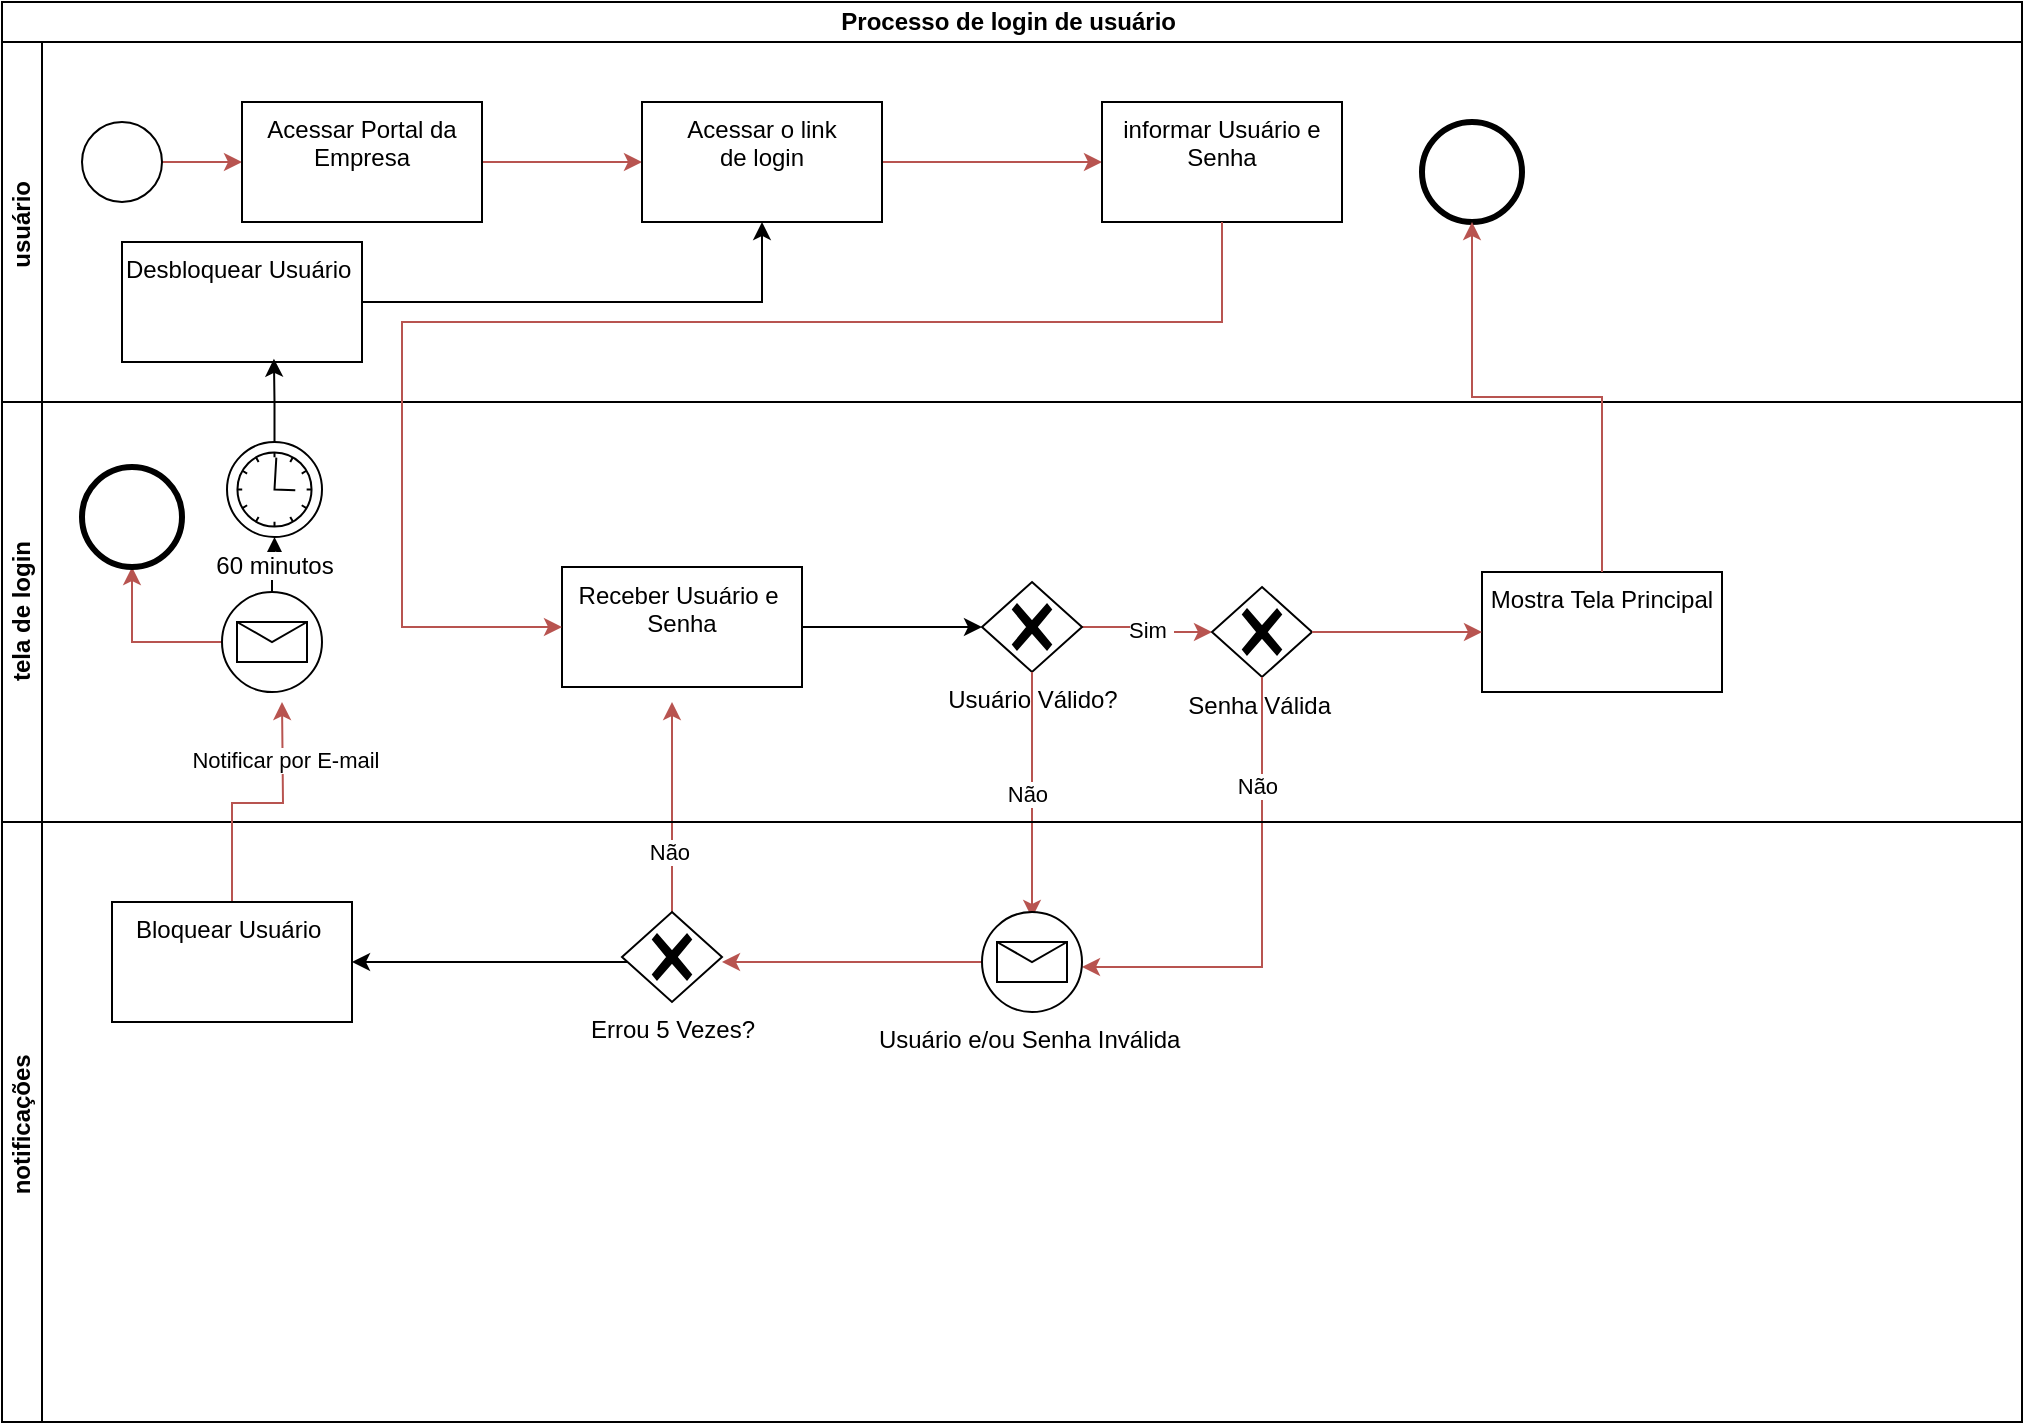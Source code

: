 <mxfile version="24.7.16">
  <diagram name="Página-1" id="iztAj0njowZ3JJKUc7U6">
    <mxGraphModel dx="1050" dy="522" grid="1" gridSize="10" guides="1" tooltips="1" connect="1" arrows="1" fold="1" page="1" pageScale="1" pageWidth="827" pageHeight="1169" math="0" shadow="0">
      <root>
        <mxCell id="0" />
        <mxCell id="1" parent="0" />
        <mxCell id="K2zvp9Cle3BON6LFUC2D-2" value="Processo de login de usuário&amp;nbsp;" style="swimlane;html=1;childLayout=stackLayout;resizeParent=1;resizeParentMax=0;horizontal=1;startSize=20;horizontalStack=0;whiteSpace=wrap;" vertex="1" parent="1">
          <mxGeometry x="10" y="70" width="1010" height="710" as="geometry" />
        </mxCell>
        <mxCell id="K2zvp9Cle3BON6LFUC2D-3" value="usuário&amp;nbsp;" style="swimlane;html=1;startSize=20;horizontal=0;" vertex="1" parent="K2zvp9Cle3BON6LFUC2D-2">
          <mxGeometry y="20" width="1010" height="180" as="geometry" />
        </mxCell>
        <mxCell id="K2zvp9Cle3BON6LFUC2D-12" value="" style="edgeStyle=orthogonalEdgeStyle;rounded=0;orthogonalLoop=1;jettySize=auto;html=1;fillColor=#f8cecc;strokeColor=#b85450;" edge="1" parent="K2zvp9Cle3BON6LFUC2D-3" source="K2zvp9Cle3BON6LFUC2D-8" target="K2zvp9Cle3BON6LFUC2D-11">
          <mxGeometry relative="1" as="geometry" />
        </mxCell>
        <mxCell id="K2zvp9Cle3BON6LFUC2D-8" value="" style="points=[[0.145,0.145,0],[0.5,0,0],[0.855,0.145,0],[1,0.5,0],[0.855,0.855,0],[0.5,1,0],[0.145,0.855,0],[0,0.5,0]];shape=mxgraph.bpmn.event;html=1;verticalLabelPosition=bottom;labelBackgroundColor=#ffffff;verticalAlign=top;align=center;perimeter=ellipsePerimeter;outlineConnect=0;aspect=fixed;outline=standard;symbol=general;" vertex="1" parent="K2zvp9Cle3BON6LFUC2D-3">
          <mxGeometry x="40" y="40" width="40" height="40" as="geometry" />
        </mxCell>
        <mxCell id="K2zvp9Cle3BON6LFUC2D-14" value="" style="edgeStyle=orthogonalEdgeStyle;rounded=0;orthogonalLoop=1;jettySize=auto;html=1;fillColor=#f8cecc;strokeColor=#b85450;" edge="1" parent="K2zvp9Cle3BON6LFUC2D-3" source="K2zvp9Cle3BON6LFUC2D-11" target="K2zvp9Cle3BON6LFUC2D-13">
          <mxGeometry relative="1" as="geometry" />
        </mxCell>
        <mxCell id="K2zvp9Cle3BON6LFUC2D-11" value="Acessar Portal da Empresa" style="whiteSpace=wrap;html=1;verticalAlign=top;labelBackgroundColor=#ffffff;" vertex="1" parent="K2zvp9Cle3BON6LFUC2D-3">
          <mxGeometry x="120" y="30" width="120" height="60" as="geometry" />
        </mxCell>
        <mxCell id="K2zvp9Cle3BON6LFUC2D-17" style="edgeStyle=orthogonalEdgeStyle;rounded=0;orthogonalLoop=1;jettySize=auto;html=1;entryX=0;entryY=0.5;entryDx=0;entryDy=0;fillColor=#f8cecc;strokeColor=#b85450;" edge="1" parent="K2zvp9Cle3BON6LFUC2D-3" source="K2zvp9Cle3BON6LFUC2D-13" target="K2zvp9Cle3BON6LFUC2D-15">
          <mxGeometry relative="1" as="geometry" />
        </mxCell>
        <mxCell id="K2zvp9Cle3BON6LFUC2D-13" value="Acessar o link&lt;div&gt;de login&lt;/div&gt;&lt;div&gt;&lt;br&gt;&lt;/div&gt;" style="whiteSpace=wrap;html=1;verticalAlign=top;labelBackgroundColor=#ffffff;" vertex="1" parent="K2zvp9Cle3BON6LFUC2D-3">
          <mxGeometry x="320" y="30" width="120" height="60" as="geometry" />
        </mxCell>
        <mxCell id="K2zvp9Cle3BON6LFUC2D-15" value="informar Usuário e Senha" style="whiteSpace=wrap;html=1;verticalAlign=top;labelBackgroundColor=#ffffff;" vertex="1" parent="K2zvp9Cle3BON6LFUC2D-3">
          <mxGeometry x="550" y="30" width="120" height="60" as="geometry" />
        </mxCell>
        <mxCell id="K2zvp9Cle3BON6LFUC2D-39" value="" style="points=[[0.145,0.145,0],[0.5,0,0],[0.855,0.145,0],[1,0.5,0],[0.855,0.855,0],[0.5,1,0],[0.145,0.855,0],[0,0.5,0]];shape=mxgraph.bpmn.event;html=1;verticalLabelPosition=bottom;labelBackgroundColor=#ffffff;verticalAlign=top;align=center;perimeter=ellipsePerimeter;outlineConnect=0;aspect=fixed;outline=end;symbol=terminate2;" vertex="1" parent="K2zvp9Cle3BON6LFUC2D-3">
          <mxGeometry x="710" y="40" width="50" height="50" as="geometry" />
        </mxCell>
        <mxCell id="K2zvp9Cle3BON6LFUC2D-65" style="edgeStyle=orthogonalEdgeStyle;rounded=0;orthogonalLoop=1;jettySize=auto;html=1;entryX=0.5;entryY=1;entryDx=0;entryDy=0;" edge="1" parent="K2zvp9Cle3BON6LFUC2D-3" source="K2zvp9Cle3BON6LFUC2D-62" target="K2zvp9Cle3BON6LFUC2D-13">
          <mxGeometry relative="1" as="geometry" />
        </mxCell>
        <mxCell id="K2zvp9Cle3BON6LFUC2D-62" value="Desbloquear Usuário&amp;nbsp;" style="whiteSpace=wrap;html=1;verticalAlign=top;labelBackgroundColor=#ffffff;" vertex="1" parent="K2zvp9Cle3BON6LFUC2D-3">
          <mxGeometry x="60" y="100" width="120" height="60" as="geometry" />
        </mxCell>
        <mxCell id="K2zvp9Cle3BON6LFUC2D-6" value="tela de login" style="swimlane;html=1;startSize=20;horizontal=0;" vertex="1" parent="K2zvp9Cle3BON6LFUC2D-2">
          <mxGeometry y="200" width="1010" height="210" as="geometry" />
        </mxCell>
        <mxCell id="K2zvp9Cle3BON6LFUC2D-18" value="Receber Usuário e&amp;nbsp;&lt;div&gt;Senha&lt;/div&gt;" style="whiteSpace=wrap;html=1;verticalAlign=top;labelBackgroundColor=#ffffff;" vertex="1" parent="K2zvp9Cle3BON6LFUC2D-6">
          <mxGeometry x="280" y="82.5" width="120" height="60" as="geometry" />
        </mxCell>
        <mxCell id="K2zvp9Cle3BON6LFUC2D-37" value="Mostra Tela Principal" style="whiteSpace=wrap;html=1;verticalAlign=top;labelBackgroundColor=#ffffff;" vertex="1" parent="K2zvp9Cle3BON6LFUC2D-6">
          <mxGeometry x="740" y="85" width="120" height="60" as="geometry" />
        </mxCell>
        <mxCell id="K2zvp9Cle3BON6LFUC2D-24" value="" style="edgeStyle=orthogonalEdgeStyle;rounded=0;orthogonalLoop=1;jettySize=auto;html=1;fillColor=#f8cecc;strokeColor=#b85450;" edge="1" parent="K2zvp9Cle3BON6LFUC2D-6" source="K2zvp9Cle3BON6LFUC2D-20" target="K2zvp9Cle3BON6LFUC2D-23">
          <mxGeometry relative="1" as="geometry" />
        </mxCell>
        <mxCell id="K2zvp9Cle3BON6LFUC2D-25" value="Sim&amp;nbsp;" style="edgeLabel;html=1;align=center;verticalAlign=middle;resizable=0;points=[];" vertex="1" connectable="0" parent="K2zvp9Cle3BON6LFUC2D-24">
          <mxGeometry x="-0.007" y="1" relative="1" as="geometry">
            <mxPoint as="offset" />
          </mxGeometry>
        </mxCell>
        <mxCell id="K2zvp9Cle3BON6LFUC2D-20" value="Usuário Válido?" style="points=[[0.25,0.25,0],[0.5,0,0],[0.75,0.25,0],[1,0.5,0],[0.75,0.75,0],[0.5,1,0],[0.25,0.75,0],[0,0.5,0]];shape=mxgraph.bpmn.gateway2;html=1;verticalLabelPosition=bottom;labelBackgroundColor=#ffffff;verticalAlign=top;align=center;perimeter=rhombusPerimeter;outlineConnect=0;outline=none;symbol=none;gwType=exclusive;direction=east;" vertex="1" parent="K2zvp9Cle3BON6LFUC2D-6">
          <mxGeometry x="490" y="90" width="50" height="45" as="geometry" />
        </mxCell>
        <mxCell id="K2zvp9Cle3BON6LFUC2D-23" value="Senha Válida&amp;nbsp;" style="points=[[0.25,0.25,0],[0.5,0,0],[0.75,0.25,0],[1,0.5,0],[0.75,0.75,0],[0.5,1,0],[0.25,0.75,0],[0,0.5,0]];shape=mxgraph.bpmn.gateway2;html=1;verticalLabelPosition=bottom;labelBackgroundColor=#ffffff;verticalAlign=top;align=center;perimeter=rhombusPerimeter;outlineConnect=0;outline=none;symbol=none;gwType=exclusive;" vertex="1" parent="K2zvp9Cle3BON6LFUC2D-6">
          <mxGeometry x="605" y="92.5" width="50" height="45" as="geometry" />
        </mxCell>
        <mxCell id="K2zvp9Cle3BON6LFUC2D-30" style="edgeStyle=orthogonalEdgeStyle;rounded=0;orthogonalLoop=1;jettySize=auto;html=1;fillColor=#f8cecc;strokeColor=#b85450;" edge="1" parent="K2zvp9Cle3BON6LFUC2D-6" source="K2zvp9Cle3BON6LFUC2D-20">
          <mxGeometry relative="1" as="geometry">
            <mxPoint x="515" y="258" as="targetPoint" />
            <Array as="points">
              <mxPoint x="515" y="227.5" />
              <mxPoint x="515" y="227.5" />
            </Array>
          </mxGeometry>
        </mxCell>
        <mxCell id="K2zvp9Cle3BON6LFUC2D-32" value="Não&amp;nbsp;" style="edgeLabel;html=1;align=center;verticalAlign=middle;resizable=0;points=[];" vertex="1" connectable="0" parent="K2zvp9Cle3BON6LFUC2D-30">
          <mxGeometry x="-0.008" y="-1" relative="1" as="geometry">
            <mxPoint as="offset" />
          </mxGeometry>
        </mxCell>
        <mxCell id="K2zvp9Cle3BON6LFUC2D-35" style="edgeStyle=orthogonalEdgeStyle;rounded=0;orthogonalLoop=1;jettySize=auto;html=1;entryX=1;entryY=0.5;entryDx=0;entryDy=0;entryPerimeter=0;fillColor=#f8cecc;strokeColor=#b85450;" edge="1" parent="K2zvp9Cle3BON6LFUC2D-6" source="K2zvp9Cle3BON6LFUC2D-23">
          <mxGeometry relative="1" as="geometry">
            <mxPoint x="540" y="282.5" as="targetPoint" />
            <Array as="points">
              <mxPoint x="630" y="282.5" />
            </Array>
          </mxGeometry>
        </mxCell>
        <mxCell id="K2zvp9Cle3BON6LFUC2D-36" value="Não&amp;nbsp;" style="edgeLabel;html=1;align=center;verticalAlign=middle;resizable=0;points=[];" vertex="1" connectable="0" parent="K2zvp9Cle3BON6LFUC2D-35">
          <mxGeometry x="-0.536" y="-1" relative="1" as="geometry">
            <mxPoint as="offset" />
          </mxGeometry>
        </mxCell>
        <mxCell id="K2zvp9Cle3BON6LFUC2D-49" style="edgeStyle=orthogonalEdgeStyle;rounded=0;orthogonalLoop=1;jettySize=auto;html=1;fillColor=#f8cecc;strokeColor=#b85450;" edge="1" parent="K2zvp9Cle3BON6LFUC2D-6">
          <mxGeometry relative="1" as="geometry">
            <mxPoint x="335" y="150" as="targetPoint" />
            <mxPoint x="335" y="257.5" as="sourcePoint" />
          </mxGeometry>
        </mxCell>
        <mxCell id="K2zvp9Cle3BON6LFUC2D-50" value="Não&amp;nbsp;" style="edgeLabel;html=1;align=center;verticalAlign=middle;resizable=0;points=[];" vertex="1" connectable="0" parent="K2zvp9Cle3BON6LFUC2D-49">
          <mxGeometry x="-0.398" relative="1" as="geometry">
            <mxPoint as="offset" />
          </mxGeometry>
        </mxCell>
        <mxCell id="K2zvp9Cle3BON6LFUC2D-45" style="edgeStyle=orthogonalEdgeStyle;rounded=0;orthogonalLoop=1;jettySize=auto;html=1;entryX=1;entryY=0.5;entryDx=0;entryDy=0;entryPerimeter=0;fillColor=#f8cecc;strokeColor=#b85450;" edge="1" parent="K2zvp9Cle3BON6LFUC2D-6">
          <mxGeometry relative="1" as="geometry">
            <mxPoint x="490" y="280" as="sourcePoint" />
            <mxPoint x="360" y="280" as="targetPoint" />
          </mxGeometry>
        </mxCell>
        <mxCell id="K2zvp9Cle3BON6LFUC2D-41" style="edgeStyle=orthogonalEdgeStyle;rounded=0;orthogonalLoop=1;jettySize=auto;html=1;entryX=0;entryY=0.5;entryDx=0;entryDy=0;entryPerimeter=0;" edge="1" parent="K2zvp9Cle3BON6LFUC2D-6" source="K2zvp9Cle3BON6LFUC2D-18" target="K2zvp9Cle3BON6LFUC2D-20">
          <mxGeometry relative="1" as="geometry" />
        </mxCell>
        <mxCell id="K2zvp9Cle3BON6LFUC2D-38" value="" style="edgeStyle=orthogonalEdgeStyle;rounded=0;orthogonalLoop=1;jettySize=auto;html=1;fillColor=#f8cecc;strokeColor=#b85450;" edge="1" parent="K2zvp9Cle3BON6LFUC2D-6" source="K2zvp9Cle3BON6LFUC2D-23" target="K2zvp9Cle3BON6LFUC2D-37">
          <mxGeometry relative="1" as="geometry" />
        </mxCell>
        <mxCell id="K2zvp9Cle3BON6LFUC2D-56" style="edgeStyle=orthogonalEdgeStyle;rounded=0;orthogonalLoop=1;jettySize=auto;html=1;fillColor=#f8cecc;strokeColor=#b85450;" edge="1" parent="K2zvp9Cle3BON6LFUC2D-6" source="K2zvp9Cle3BON6LFUC2D-53" target="K2zvp9Cle3BON6LFUC2D-54">
          <mxGeometry relative="1" as="geometry" />
        </mxCell>
        <mxCell id="K2zvp9Cle3BON6LFUC2D-66" value="" style="edgeStyle=orthogonalEdgeStyle;rounded=0;orthogonalLoop=1;jettySize=auto;html=1;" edge="1" parent="K2zvp9Cle3BON6LFUC2D-6" source="K2zvp9Cle3BON6LFUC2D-53" target="K2zvp9Cle3BON6LFUC2D-59">
          <mxGeometry relative="1" as="geometry" />
        </mxCell>
        <mxCell id="K2zvp9Cle3BON6LFUC2D-53" value="" style="points=[[0.145,0.145,0],[0.5,0,0],[0.855,0.145,0],[1,0.5,0],[0.855,0.855,0],[0.5,1,0],[0.145,0.855,0],[0,0.5,0]];shape=mxgraph.bpmn.event;html=1;verticalLabelPosition=bottom;labelBackgroundColor=#ffffff;verticalAlign=top;align=center;perimeter=ellipsePerimeter;outlineConnect=0;aspect=fixed;outline=standard;symbol=message;" vertex="1" parent="K2zvp9Cle3BON6LFUC2D-6">
          <mxGeometry x="110" y="95" width="50" height="50" as="geometry" />
        </mxCell>
        <mxCell id="K2zvp9Cle3BON6LFUC2D-54" value="" style="points=[[0.145,0.145,0],[0.5,0,0],[0.855,0.145,0],[1,0.5,0],[0.855,0.855,0],[0.5,1,0],[0.145,0.855,0],[0,0.5,0]];shape=mxgraph.bpmn.event;html=1;verticalLabelPosition=bottom;labelBackgroundColor=#ffffff;verticalAlign=top;align=center;perimeter=ellipsePerimeter;outlineConnect=0;aspect=fixed;outline=end;symbol=terminate2;" vertex="1" parent="K2zvp9Cle3BON6LFUC2D-6">
          <mxGeometry x="40" y="32.5" width="50" height="50" as="geometry" />
        </mxCell>
        <mxCell id="K2zvp9Cle3BON6LFUC2D-59" value="60 minutos" style="points=[[0.145,0.145,0],[0.5,0,0],[0.855,0.145,0],[1,0.5,0],[0.855,0.855,0],[0.5,1,0],[0.145,0.855,0],[0,0.5,0]];shape=mxgraph.bpmn.event;html=1;verticalLabelPosition=bottom;labelBackgroundColor=#ffffff;verticalAlign=top;align=center;perimeter=ellipsePerimeter;outlineConnect=0;aspect=fixed;outline=standard;symbol=timer;" vertex="1" parent="K2zvp9Cle3BON6LFUC2D-6">
          <mxGeometry x="112.5" y="20" width="47.5" height="47.5" as="geometry" />
        </mxCell>
        <mxCell id="K2zvp9Cle3BON6LFUC2D-19" value="" style="edgeStyle=orthogonalEdgeStyle;rounded=0;orthogonalLoop=1;jettySize=auto;html=1;fillColor=#f8cecc;strokeColor=#b85450;" edge="1" parent="K2zvp9Cle3BON6LFUC2D-2" source="K2zvp9Cle3BON6LFUC2D-15" target="K2zvp9Cle3BON6LFUC2D-18">
          <mxGeometry relative="1" as="geometry">
            <Array as="points">
              <mxPoint x="610" y="160" />
              <mxPoint x="200" y="160" />
            </Array>
          </mxGeometry>
        </mxCell>
        <mxCell id="K2zvp9Cle3BON6LFUC2D-40" style="edgeStyle=orthogonalEdgeStyle;rounded=0;orthogonalLoop=1;jettySize=auto;html=1;entryX=0.5;entryY=1;entryDx=0;entryDy=0;entryPerimeter=0;fillColor=#f8cecc;strokeColor=#b85450;" edge="1" parent="K2zvp9Cle3BON6LFUC2D-2" source="K2zvp9Cle3BON6LFUC2D-37" target="K2zvp9Cle3BON6LFUC2D-39">
          <mxGeometry relative="1" as="geometry" />
        </mxCell>
        <mxCell id="K2zvp9Cle3BON6LFUC2D-4" value="notificações&amp;nbsp;" style="swimlane;html=1;startSize=20;horizontal=0;" vertex="1" parent="K2zvp9Cle3BON6LFUC2D-2">
          <mxGeometry y="410" width="1010" height="300" as="geometry" />
        </mxCell>
        <mxCell id="K2zvp9Cle3BON6LFUC2D-28" value="Usuário e/ou Senha Inválida&amp;nbsp;" style="points=[[0.145,0.145,0],[0.5,0,0],[0.855,0.145,0],[1,0.5,0],[0.855,0.855,0],[0.5,1,0],[0.145,0.855,0],[0,0.5,0]];shape=mxgraph.bpmn.event;html=1;verticalLabelPosition=bottom;labelBackgroundColor=#ffffff;verticalAlign=top;align=center;perimeter=ellipsePerimeter;outlineConnect=0;aspect=fixed;outline=standard;symbol=message;" vertex="1" parent="K2zvp9Cle3BON6LFUC2D-4">
          <mxGeometry x="490" y="45" width="50" height="50" as="geometry" />
        </mxCell>
        <mxCell id="K2zvp9Cle3BON6LFUC2D-61" style="edgeStyle=orthogonalEdgeStyle;rounded=0;orthogonalLoop=1;jettySize=auto;html=1;entryX=1;entryY=0.5;entryDx=0;entryDy=0;" edge="1" parent="K2zvp9Cle3BON6LFUC2D-4" source="K2zvp9Cle3BON6LFUC2D-43" target="K2zvp9Cle3BON6LFUC2D-51">
          <mxGeometry relative="1" as="geometry">
            <Array as="points">
              <mxPoint x="280" y="70" />
              <mxPoint x="280" y="70" />
            </Array>
          </mxGeometry>
        </mxCell>
        <mxCell id="K2zvp9Cle3BON6LFUC2D-43" value="Errou 5 Vezes?" style="points=[[0.25,0.25,0],[0.5,0,0],[0.75,0.25,0],[1,0.5,0],[0.75,0.75,0],[0.5,1,0],[0.25,0.75,0],[0,0.5,0]];shape=mxgraph.bpmn.gateway2;html=1;verticalLabelPosition=bottom;labelBackgroundColor=#ffffff;verticalAlign=top;align=center;perimeter=rhombusPerimeter;outlineConnect=0;outline=none;symbol=none;gwType=exclusive;direction=east;" vertex="1" parent="K2zvp9Cle3BON6LFUC2D-4">
          <mxGeometry x="310" y="45" width="50" height="45" as="geometry" />
        </mxCell>
        <mxCell id="K2zvp9Cle3BON6LFUC2D-55" style="edgeStyle=orthogonalEdgeStyle;rounded=0;orthogonalLoop=1;jettySize=auto;html=1;fillColor=#f8cecc;strokeColor=#b85450;" edge="1" parent="K2zvp9Cle3BON6LFUC2D-4" source="K2zvp9Cle3BON6LFUC2D-51">
          <mxGeometry relative="1" as="geometry">
            <mxPoint x="140" y="-60" as="targetPoint" />
          </mxGeometry>
        </mxCell>
        <mxCell id="K2zvp9Cle3BON6LFUC2D-58" value="Notificar por E-mail&amp;nbsp;" style="edgeLabel;html=1;align=center;verticalAlign=middle;resizable=0;points=[];" vertex="1" connectable="0" parent="K2zvp9Cle3BON6LFUC2D-55">
          <mxGeometry x="0.538" y="-2" relative="1" as="geometry">
            <mxPoint as="offset" />
          </mxGeometry>
        </mxCell>
        <mxCell id="K2zvp9Cle3BON6LFUC2D-51" value="Bloquear Usuário&amp;nbsp;" style="whiteSpace=wrap;html=1;verticalAlign=top;labelBackgroundColor=#ffffff;" vertex="1" parent="K2zvp9Cle3BON6LFUC2D-4">
          <mxGeometry x="55" y="40" width="120" height="60" as="geometry" />
        </mxCell>
        <mxCell id="K2zvp9Cle3BON6LFUC2D-64" style="edgeStyle=orthogonalEdgeStyle;rounded=0;orthogonalLoop=1;jettySize=auto;html=1;entryX=0.633;entryY=0.973;entryDx=0;entryDy=0;entryPerimeter=0;" edge="1" parent="K2zvp9Cle3BON6LFUC2D-2" source="K2zvp9Cle3BON6LFUC2D-59" target="K2zvp9Cle3BON6LFUC2D-62">
          <mxGeometry relative="1" as="geometry" />
        </mxCell>
      </root>
    </mxGraphModel>
  </diagram>
</mxfile>
